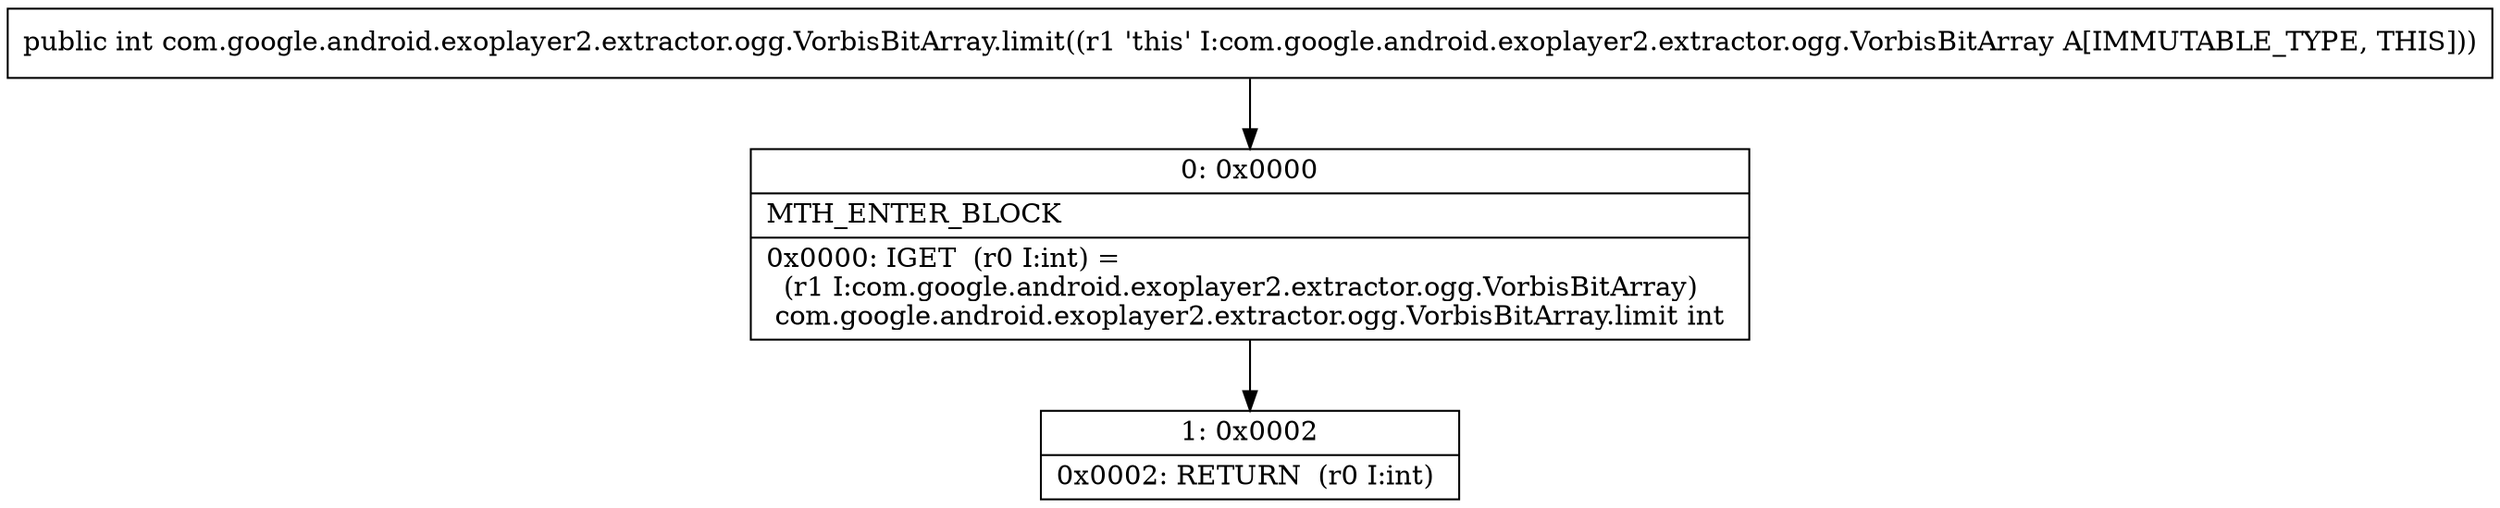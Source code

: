 digraph "CFG forcom.google.android.exoplayer2.extractor.ogg.VorbisBitArray.limit()I" {
Node_0 [shape=record,label="{0\:\ 0x0000|MTH_ENTER_BLOCK\l|0x0000: IGET  (r0 I:int) = \l  (r1 I:com.google.android.exoplayer2.extractor.ogg.VorbisBitArray)\l com.google.android.exoplayer2.extractor.ogg.VorbisBitArray.limit int \l}"];
Node_1 [shape=record,label="{1\:\ 0x0002|0x0002: RETURN  (r0 I:int) \l}"];
MethodNode[shape=record,label="{public int com.google.android.exoplayer2.extractor.ogg.VorbisBitArray.limit((r1 'this' I:com.google.android.exoplayer2.extractor.ogg.VorbisBitArray A[IMMUTABLE_TYPE, THIS])) }"];
MethodNode -> Node_0;
Node_0 -> Node_1;
}

